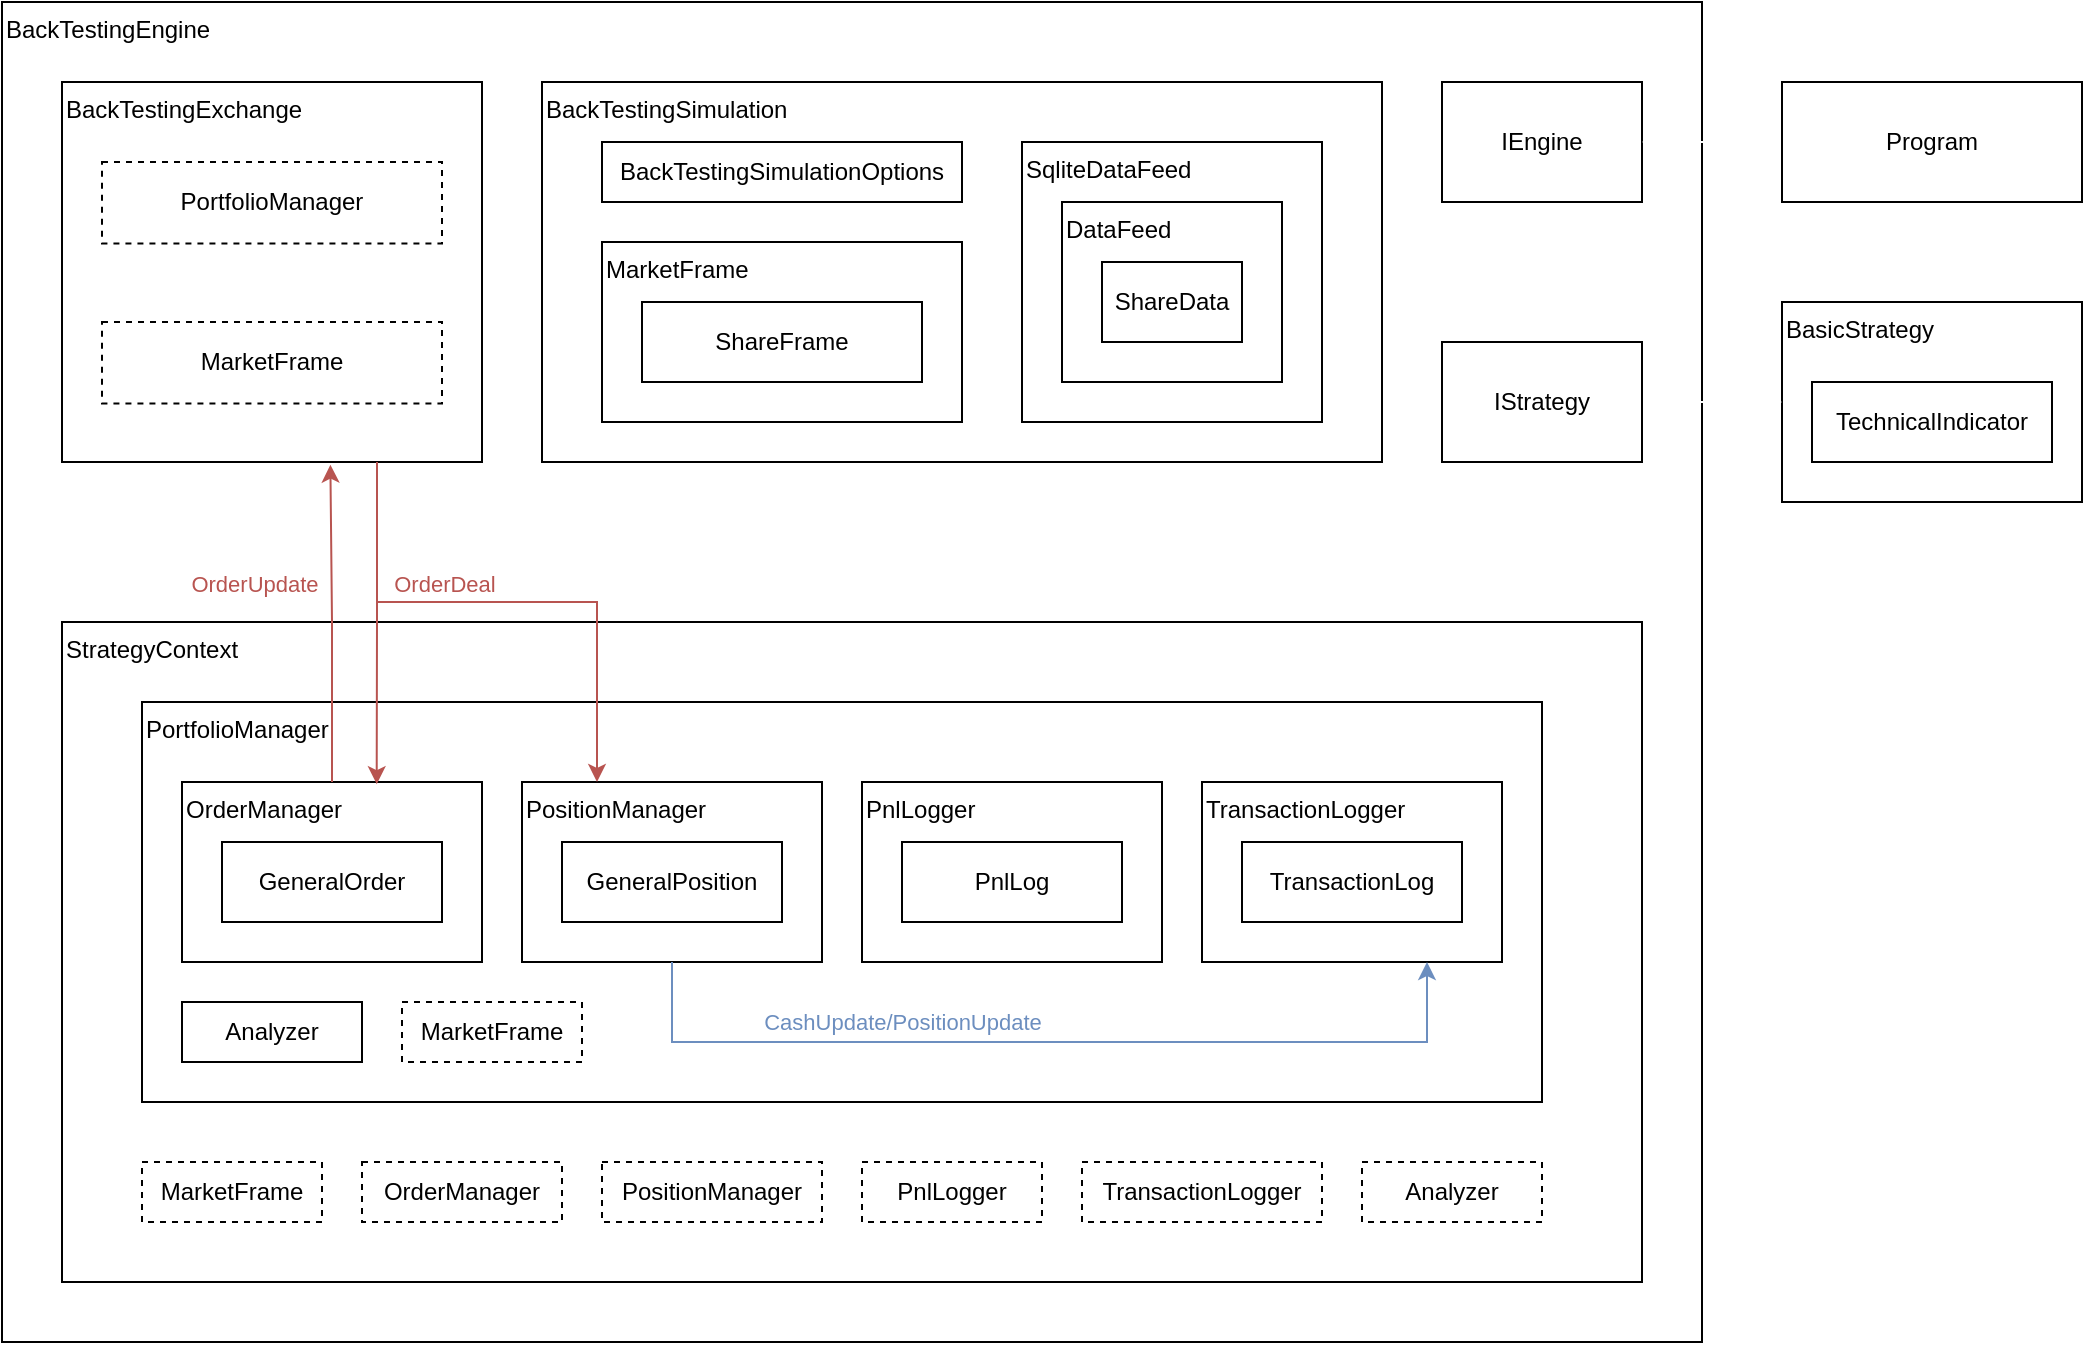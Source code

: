 <mxfile compressed="false" version="17.4.2" type="device">
  <diagram id="RBpdQvFY65Nsy8YPTfME" name="第 1 页">
    <mxGraphModel dx="1178" dy="856" grid="1" gridSize="10" guides="1" tooltips="1" connect="1" arrows="1" fold="1" page="1" pageScale="1" pageWidth="1169" pageHeight="827" math="0" shadow="0">
      <root>
        <mxCell id="0" />
        <mxCell id="1" parent="0" />
        <mxCell id="mXMzZNQ0g-Ou7os5mHfn-1" value="BasicStrategy" style="rounded=0;whiteSpace=wrap;html=1;fillColor=none;align=left;verticalAlign=top;" parent="1" vertex="1">
          <mxGeometry x="950" y="230" width="150" height="100" as="geometry" />
        </mxCell>
        <mxCell id="qF3u3loVeFJ1pEqu5Syw-4" value="BackTestingEngine" style="rounded=0;whiteSpace=wrap;html=1;fillColor=none;align=left;verticalAlign=top;" parent="1" vertex="1">
          <mxGeometry x="60" y="80" width="850" height="670" as="geometry" />
        </mxCell>
        <mxCell id="qF3u3loVeFJ1pEqu5Syw-5" value="IEngine" style="rounded=0;whiteSpace=wrap;html=1;fillColor=none;align=center;verticalAlign=middle;" parent="1" vertex="1">
          <mxGeometry x="780" y="120" width="100" height="60" as="geometry" />
        </mxCell>
        <mxCell id="qF3u3loVeFJ1pEqu5Syw-6" value="StrategyContext" style="rounded=0;whiteSpace=wrap;html=1;fillColor=none;align=left;verticalAlign=top;" parent="1" vertex="1">
          <mxGeometry x="90" y="390" width="790" height="330" as="geometry" />
        </mxCell>
        <mxCell id="txAT3neBoO62n9X_Nw5Z-19" style="edgeStyle=orthogonalEdgeStyle;rounded=0;orthogonalLoop=1;jettySize=auto;html=1;exitX=1;exitY=0.5;exitDx=0;exitDy=0;entryX=0;entryY=0.5;entryDx=0;entryDy=0;fontColor=#B85450;strokeColor=#FFFFFF;" edge="1" parent="1" source="qF3u3loVeFJ1pEqu5Syw-8" target="mXMzZNQ0g-Ou7os5mHfn-1">
          <mxGeometry relative="1" as="geometry" />
        </mxCell>
        <mxCell id="qF3u3loVeFJ1pEqu5Syw-8" value="IStrategy" style="rounded=0;whiteSpace=wrap;html=1;fillColor=none;align=center;verticalAlign=middle;" parent="1" vertex="1">
          <mxGeometry x="780" y="250" width="100" height="60" as="geometry" />
        </mxCell>
        <mxCell id="qF3u3loVeFJ1pEqu5Syw-9" value="TechnicalIndicator" style="rounded=0;whiteSpace=wrap;html=1;fillColor=none;align=center;verticalAlign=middle;" parent="1" vertex="1">
          <mxGeometry x="965" y="270" width="120" height="40" as="geometry" />
        </mxCell>
        <mxCell id="qF3u3loVeFJ1pEqu5Syw-10" value="PortfolioManager" style="rounded=0;whiteSpace=wrap;html=1;fillColor=none;align=left;verticalAlign=top;" parent="1" vertex="1">
          <mxGeometry x="130" y="430" width="700" height="200" as="geometry" />
        </mxCell>
        <mxCell id="qF3u3loVeFJ1pEqu5Syw-11" value="MarketFrame" style="rounded=0;whiteSpace=wrap;html=1;fillColor=none;align=center;verticalAlign=middle;dashed=1;" parent="1" vertex="1">
          <mxGeometry x="130" y="660" width="90" height="30" as="geometry" />
        </mxCell>
        <mxCell id="qF3u3loVeFJ1pEqu5Syw-12" value="MarketFrame" style="rounded=0;whiteSpace=wrap;html=1;fillColor=none;align=center;verticalAlign=middle;dashed=1;" parent="1" vertex="1">
          <mxGeometry x="260" y="580" width="90" height="30" as="geometry" />
        </mxCell>
        <mxCell id="txAT3neBoO62n9X_Nw5Z-18" style="edgeStyle=orthogonalEdgeStyle;rounded=0;orthogonalLoop=1;jettySize=auto;html=1;exitX=0;exitY=0.5;exitDx=0;exitDy=0;entryX=1;entryY=0.5;entryDx=0;entryDy=0;fontColor=#B85450;strokeColor=#FFFFFF;" edge="1" parent="1" source="mXMzZNQ0g-Ou7os5mHfn-3" target="qF3u3loVeFJ1pEqu5Syw-5">
          <mxGeometry relative="1" as="geometry" />
        </mxCell>
        <mxCell id="mXMzZNQ0g-Ou7os5mHfn-3" value="Program" style="rounded=0;whiteSpace=wrap;html=1;fillColor=none;align=center;verticalAlign=middle;" parent="1" vertex="1">
          <mxGeometry x="950" y="120" width="150" height="60" as="geometry" />
        </mxCell>
        <mxCell id="fDzZX6hjOayeuyjFW3Nt-1" value="Analyzer" style="rounded=0;whiteSpace=wrap;html=1;fillColor=none;align=center;verticalAlign=middle;" parent="1" vertex="1">
          <mxGeometry x="150" y="580" width="90" height="30" as="geometry" />
        </mxCell>
        <mxCell id="txAT3neBoO62n9X_Nw5Z-6" value="" style="group" vertex="1" connectable="0" parent="1">
          <mxGeometry x="150" y="470" width="150" height="90" as="geometry" />
        </mxCell>
        <mxCell id="qF3u3loVeFJ1pEqu5Syw-16" value="OrderManager" style="rounded=0;whiteSpace=wrap;html=1;fillColor=none;align=left;verticalAlign=top;" parent="txAT3neBoO62n9X_Nw5Z-6" vertex="1">
          <mxGeometry width="150" height="90" as="geometry" />
        </mxCell>
        <mxCell id="qF3u3loVeFJ1pEqu5Syw-19" value="GeneralOrder" style="rounded=0;whiteSpace=wrap;html=1;fillColor=none;align=center;verticalAlign=middle;" parent="txAT3neBoO62n9X_Nw5Z-6" vertex="1">
          <mxGeometry x="20" y="30" width="110" height="40" as="geometry" />
        </mxCell>
        <mxCell id="txAT3neBoO62n9X_Nw5Z-7" value="" style="group" vertex="1" connectable="0" parent="1">
          <mxGeometry x="320" y="470" width="150" height="90" as="geometry" />
        </mxCell>
        <mxCell id="qF3u3loVeFJ1pEqu5Syw-17" value="PositionManager" style="rounded=0;whiteSpace=wrap;html=1;fillColor=none;align=left;verticalAlign=top;" parent="txAT3neBoO62n9X_Nw5Z-7" vertex="1">
          <mxGeometry width="150" height="90" as="geometry" />
        </mxCell>
        <mxCell id="qF3u3loVeFJ1pEqu5Syw-20" value="GeneralPosition" style="rounded=0;whiteSpace=wrap;html=1;fillColor=none;align=center;verticalAlign=middle;" parent="txAT3neBoO62n9X_Nw5Z-7" vertex="1">
          <mxGeometry x="20" y="30" width="110" height="40" as="geometry" />
        </mxCell>
        <mxCell id="txAT3neBoO62n9X_Nw5Z-8" value="" style="group" vertex="1" connectable="0" parent="1">
          <mxGeometry x="490" y="470" width="150" height="90" as="geometry" />
        </mxCell>
        <mxCell id="FwhDtlA-oTAl2vydWg2V-7" value="PnlLogger" style="rounded=0;whiteSpace=wrap;html=1;fillColor=none;align=left;verticalAlign=top;" parent="txAT3neBoO62n9X_Nw5Z-8" vertex="1">
          <mxGeometry width="150" height="90" as="geometry" />
        </mxCell>
        <mxCell id="FwhDtlA-oTAl2vydWg2V-8" value="PnlLog" style="rounded=0;whiteSpace=wrap;html=1;fillColor=none;align=center;verticalAlign=middle;" parent="txAT3neBoO62n9X_Nw5Z-8" vertex="1">
          <mxGeometry x="20" y="30" width="110" height="40" as="geometry" />
        </mxCell>
        <mxCell id="txAT3neBoO62n9X_Nw5Z-9" value="" style="group" vertex="1" connectable="0" parent="1">
          <mxGeometry x="660" y="470" width="150" height="90" as="geometry" />
        </mxCell>
        <mxCell id="qF3u3loVeFJ1pEqu5Syw-18" value="TransactionLogger" style="rounded=0;whiteSpace=wrap;html=1;fillColor=none;align=left;verticalAlign=top;" parent="txAT3neBoO62n9X_Nw5Z-9" vertex="1">
          <mxGeometry width="150" height="90" as="geometry" />
        </mxCell>
        <mxCell id="qF3u3loVeFJ1pEqu5Syw-21" value="TransactionLog" style="rounded=0;whiteSpace=wrap;html=1;fillColor=none;align=center;verticalAlign=middle;" parent="txAT3neBoO62n9X_Nw5Z-9" vertex="1">
          <mxGeometry x="20" y="30" width="110" height="40" as="geometry" />
        </mxCell>
        <mxCell id="txAT3neBoO62n9X_Nw5Z-16" value="" style="group" vertex="1" connectable="0" parent="1">
          <mxGeometry x="330" y="120" width="420" height="190" as="geometry" />
        </mxCell>
        <mxCell id="mXMzZNQ0g-Ou7os5mHfn-5" value="BackTestingSimulation" style="rounded=0;whiteSpace=wrap;html=1;fillColor=none;align=left;verticalAlign=top;" parent="txAT3neBoO62n9X_Nw5Z-16" vertex="1">
          <mxGeometry width="420" height="190" as="geometry" />
        </mxCell>
        <mxCell id="KNElKZGZja4anB7XShgt-4" value="&lt;span style=&quot;text-align: left&quot;&gt;BackTestingSimulation&lt;/span&gt;Options" style="rounded=0;whiteSpace=wrap;html=1;fillColor=none;align=center;verticalAlign=middle;" parent="txAT3neBoO62n9X_Nw5Z-16" vertex="1">
          <mxGeometry x="30" y="30" width="180" height="30" as="geometry" />
        </mxCell>
        <mxCell id="txAT3neBoO62n9X_Nw5Z-14" value="" style="group" vertex="1" connectable="0" parent="txAT3neBoO62n9X_Nw5Z-16">
          <mxGeometry x="30" y="80" width="180" height="90" as="geometry" />
        </mxCell>
        <mxCell id="KNElKZGZja4anB7XShgt-5" value="MarketFrame" style="rounded=0;whiteSpace=wrap;html=1;fillColor=none;align=left;verticalAlign=top;" parent="txAT3neBoO62n9X_Nw5Z-14" vertex="1">
          <mxGeometry width="180" height="90" as="geometry" />
        </mxCell>
        <mxCell id="FwhDtlA-oTAl2vydWg2V-1" value="ShareFrame" style="rounded=0;whiteSpace=wrap;html=1;fillColor=none;align=center;verticalAlign=middle;" parent="txAT3neBoO62n9X_Nw5Z-14" vertex="1">
          <mxGeometry x="20" y="30" width="140" height="40" as="geometry" />
        </mxCell>
        <mxCell id="txAT3neBoO62n9X_Nw5Z-15" value="" style="group" vertex="1" connectable="0" parent="txAT3neBoO62n9X_Nw5Z-16">
          <mxGeometry x="240" y="30" width="150" height="140" as="geometry" />
        </mxCell>
        <mxCell id="KNElKZGZja4anB7XShgt-1" value="SqliteDataFeed" style="rounded=0;whiteSpace=wrap;html=1;fillColor=none;align=left;verticalAlign=top;" parent="txAT3neBoO62n9X_Nw5Z-15" vertex="1">
          <mxGeometry width="150" height="140" as="geometry" />
        </mxCell>
        <mxCell id="KNElKZGZja4anB7XShgt-2" value="DataFeed" style="rounded=0;whiteSpace=wrap;html=1;fillColor=none;align=left;verticalAlign=top;" parent="txAT3neBoO62n9X_Nw5Z-15" vertex="1">
          <mxGeometry x="20" y="30" width="110" height="90" as="geometry" />
        </mxCell>
        <mxCell id="KNElKZGZja4anB7XShgt-3" value="ShareData" style="rounded=0;whiteSpace=wrap;html=1;fillColor=none;align=center;verticalAlign=middle;" parent="txAT3neBoO62n9X_Nw5Z-15" vertex="1">
          <mxGeometry x="40" y="60" width="70" height="40" as="geometry" />
        </mxCell>
        <mxCell id="pe-G0ZgD0Bj1FiHutirg-16" value="" style="group" parent="1" vertex="1" connectable="0">
          <mxGeometry x="90" y="120" width="210" height="190" as="geometry" />
        </mxCell>
        <mxCell id="qF3u3loVeFJ1pEqu5Syw-7" value="BackTestingExchange" style="rounded=0;whiteSpace=wrap;html=1;fillColor=none;align=left;verticalAlign=top;" parent="pe-G0ZgD0Bj1FiHutirg-16" vertex="1">
          <mxGeometry width="210" height="190" as="geometry" />
        </mxCell>
        <mxCell id="qF3u3loVeFJ1pEqu5Syw-22" value="MarketFrame" style="rounded=0;whiteSpace=wrap;html=1;fillColor=none;align=center;verticalAlign=middle;dashed=1;" parent="pe-G0ZgD0Bj1FiHutirg-16" vertex="1">
          <mxGeometry x="20" y="120.003" width="170" height="40.714" as="geometry" />
        </mxCell>
        <mxCell id="qF3u3loVeFJ1pEqu5Syw-23" value="PortfolioManager" style="rounded=0;whiteSpace=wrap;html=1;fillColor=none;align=center;verticalAlign=middle;dashed=1;" parent="pe-G0ZgD0Bj1FiHutirg-16" vertex="1">
          <mxGeometry x="20" y="39.996" width="170" height="40.714" as="geometry" />
        </mxCell>
        <mxCell id="txAT3neBoO62n9X_Nw5Z-24" style="edgeStyle=orthogonalEdgeStyle;rounded=0;orthogonalLoop=1;jettySize=auto;html=1;exitX=0.5;exitY=0;exitDx=0;exitDy=0;entryX=0.639;entryY=1.007;entryDx=0;entryDy=0;entryPerimeter=0;fontColor=#B85450;strokeColor=#B85450;horizontal=1;" edge="1" parent="1" source="qF3u3loVeFJ1pEqu5Syw-16" target="qF3u3loVeFJ1pEqu5Syw-7">
          <mxGeometry relative="1" as="geometry" />
        </mxCell>
        <mxCell id="txAT3neBoO62n9X_Nw5Z-27" value="OrderUpdate" style="edgeLabel;html=1;align=center;verticalAlign=middle;resizable=0;points=[];fontColor=#B85450;labelBackgroundColor=none;horizontal=1;" vertex="1" connectable="0" parent="txAT3neBoO62n9X_Nw5Z-24">
          <mxGeometry x="0.573" relative="1" as="geometry">
            <mxPoint x="-38" y="25" as="offset" />
          </mxGeometry>
        </mxCell>
        <mxCell id="txAT3neBoO62n9X_Nw5Z-25" style="edgeStyle=orthogonalEdgeStyle;rounded=0;orthogonalLoop=1;jettySize=auto;html=1;exitX=0.75;exitY=1;exitDx=0;exitDy=0;entryX=0.649;entryY=0.012;entryDx=0;entryDy=0;entryPerimeter=0;fontColor=#B85450;strokeColor=#B85450;" edge="1" parent="1" source="qF3u3loVeFJ1pEqu5Syw-7" target="qF3u3loVeFJ1pEqu5Syw-16">
          <mxGeometry relative="1" as="geometry" />
        </mxCell>
        <mxCell id="txAT3neBoO62n9X_Nw5Z-26" style="edgeStyle=orthogonalEdgeStyle;rounded=0;orthogonalLoop=1;jettySize=auto;html=1;exitX=0.75;exitY=1;exitDx=0;exitDy=0;entryX=0.25;entryY=0;entryDx=0;entryDy=0;fontColor=#B85450;strokeColor=#B85450;" edge="1" parent="1" source="qF3u3loVeFJ1pEqu5Syw-7" target="qF3u3loVeFJ1pEqu5Syw-17">
          <mxGeometry relative="1" as="geometry">
            <Array as="points">
              <mxPoint x="248" y="380" />
              <mxPoint x="358" y="380" />
            </Array>
          </mxGeometry>
        </mxCell>
        <mxCell id="txAT3neBoO62n9X_Nw5Z-30" value="OrderDeal" style="edgeLabel;html=1;align=center;verticalAlign=middle;resizable=0;points=[];fontColor=#B85450;labelBackgroundColor=none;horizontal=1;" vertex="1" connectable="0" parent="txAT3neBoO62n9X_Nw5Z-26">
          <mxGeometry x="-0.872" relative="1" as="geometry">
            <mxPoint x="33" y="43" as="offset" />
          </mxGeometry>
        </mxCell>
        <mxCell id="txAT3neBoO62n9X_Nw5Z-31" style="edgeStyle=orthogonalEdgeStyle;rounded=0;orthogonalLoop=1;jettySize=auto;html=1;exitX=0.5;exitY=1;exitDx=0;exitDy=0;entryX=0.75;entryY=1;entryDx=0;entryDy=0;fontColor=#B85450;strokeColor=#6C8EBF;" edge="1" parent="1" source="qF3u3loVeFJ1pEqu5Syw-17" target="qF3u3loVeFJ1pEqu5Syw-18">
          <mxGeometry relative="1" as="geometry">
            <Array as="points">
              <mxPoint x="395" y="600" />
              <mxPoint x="773" y="600" />
            </Array>
          </mxGeometry>
        </mxCell>
        <mxCell id="txAT3neBoO62n9X_Nw5Z-32" value="CashUpdate/PositionUpdate" style="edgeLabel;html=1;align=center;verticalAlign=middle;resizable=0;points=[];fontColor=#6C8EBF;labelBackgroundColor=none;" vertex="1" connectable="0" parent="txAT3neBoO62n9X_Nw5Z-31">
          <mxGeometry x="-0.126" y="3" relative="1" as="geometry">
            <mxPoint x="-45" y="-7" as="offset" />
          </mxGeometry>
        </mxCell>
        <mxCell id="txAT3neBoO62n9X_Nw5Z-33" value="OrderManager" style="rounded=0;whiteSpace=wrap;html=1;fillColor=none;align=center;verticalAlign=middle;dashed=1;" vertex="1" parent="1">
          <mxGeometry x="240" y="660" width="100" height="30" as="geometry" />
        </mxCell>
        <mxCell id="txAT3neBoO62n9X_Nw5Z-34" value="PositionManager" style="rounded=0;whiteSpace=wrap;html=1;fillColor=none;align=center;verticalAlign=middle;dashed=1;" vertex="1" parent="1">
          <mxGeometry x="360" y="660" width="110" height="30" as="geometry" />
        </mxCell>
        <mxCell id="txAT3neBoO62n9X_Nw5Z-37" value="PnlLogger" style="rounded=0;whiteSpace=wrap;html=1;fillColor=none;align=center;verticalAlign=middle;dashed=1;" vertex="1" parent="1">
          <mxGeometry x="490" y="660" width="90" height="30" as="geometry" />
        </mxCell>
        <mxCell id="txAT3neBoO62n9X_Nw5Z-38" value="&lt;span style=&quot;text-align: left&quot;&gt;TransactionLogger&lt;/span&gt;" style="rounded=0;whiteSpace=wrap;html=1;fillColor=none;align=center;verticalAlign=middle;dashed=1;" vertex="1" parent="1">
          <mxGeometry x="600" y="660" width="120" height="30" as="geometry" />
        </mxCell>
        <mxCell id="txAT3neBoO62n9X_Nw5Z-39" value="Analyzer" style="rounded=0;whiteSpace=wrap;html=1;fillColor=none;align=center;verticalAlign=middle;dashed=1;" vertex="1" parent="1">
          <mxGeometry x="740" y="660" width="90" height="30" as="geometry" />
        </mxCell>
      </root>
    </mxGraphModel>
  </diagram>
</mxfile>
